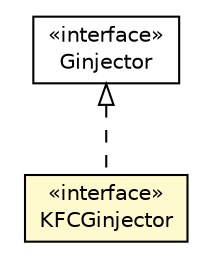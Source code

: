 #!/usr/local/bin/dot
#
# Class diagram 
# Generated by UMLGraph version 5.4 (http://www.umlgraph.org/)
#

digraph G {
	edge [fontname="Helvetica",fontsize=10,labelfontname="Helvetica",labelfontsize=10];
	node [fontname="Helvetica",fontsize=10,shape=plaintext];
	nodesep=0.25;
	ranksep=0.5;
	// hu.sch.kfc.client.gin.KFCGinjector
	c6284 [label=<<table title="hu.sch.kfc.client.gin.KFCGinjector" border="0" cellborder="1" cellspacing="0" cellpadding="2" port="p" bgcolor="lemonChiffon" href="./KFCGinjector.html">
		<tr><td><table border="0" cellspacing="0" cellpadding="1">
<tr><td align="center" balign="center"> &#171;interface&#187; </td></tr>
<tr><td align="center" balign="center"> KFCGinjector </td></tr>
		</table></td></tr>
		</table>>, URL="./KFCGinjector.html", fontname="Helvetica", fontcolor="black", fontsize=10.0];
	//hu.sch.kfc.client.gin.KFCGinjector implements com.google.gwt.inject.client.Ginjector
	c6345:p -> c6284:p [dir=back,arrowtail=empty,style=dashed];
	// com.google.gwt.inject.client.Ginjector
	c6345 [label=<<table title="com.google.gwt.inject.client.Ginjector" border="0" cellborder="1" cellspacing="0" cellpadding="2" port="p">
		<tr><td><table border="0" cellspacing="0" cellpadding="1">
<tr><td align="center" balign="center"> &#171;interface&#187; </td></tr>
<tr><td align="center" balign="center"> Ginjector </td></tr>
		</table></td></tr>
		</table>>, URL="null", fontname="Helvetica", fontcolor="black", fontsize=10.0];
}

